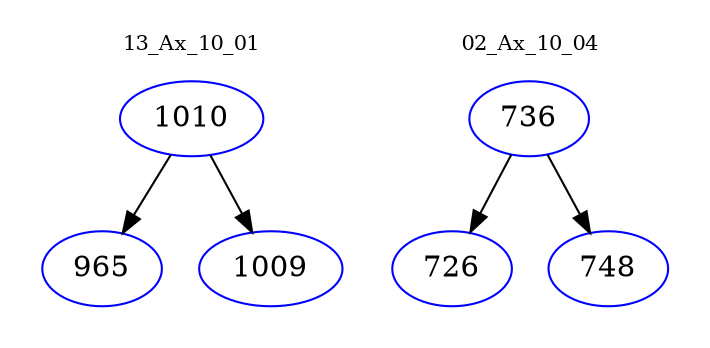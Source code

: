 digraph{
subgraph cluster_0 {
color = white
label = "13_Ax_10_01";
fontsize=10;
T0_1010 [label="1010", color="blue"]
T0_1010 -> T0_965 [color="black"]
T0_965 [label="965", color="blue"]
T0_1010 -> T0_1009 [color="black"]
T0_1009 [label="1009", color="blue"]
}
subgraph cluster_1 {
color = white
label = "02_Ax_10_04";
fontsize=10;
T1_736 [label="736", color="blue"]
T1_736 -> T1_726 [color="black"]
T1_726 [label="726", color="blue"]
T1_736 -> T1_748 [color="black"]
T1_748 [label="748", color="blue"]
}
}
